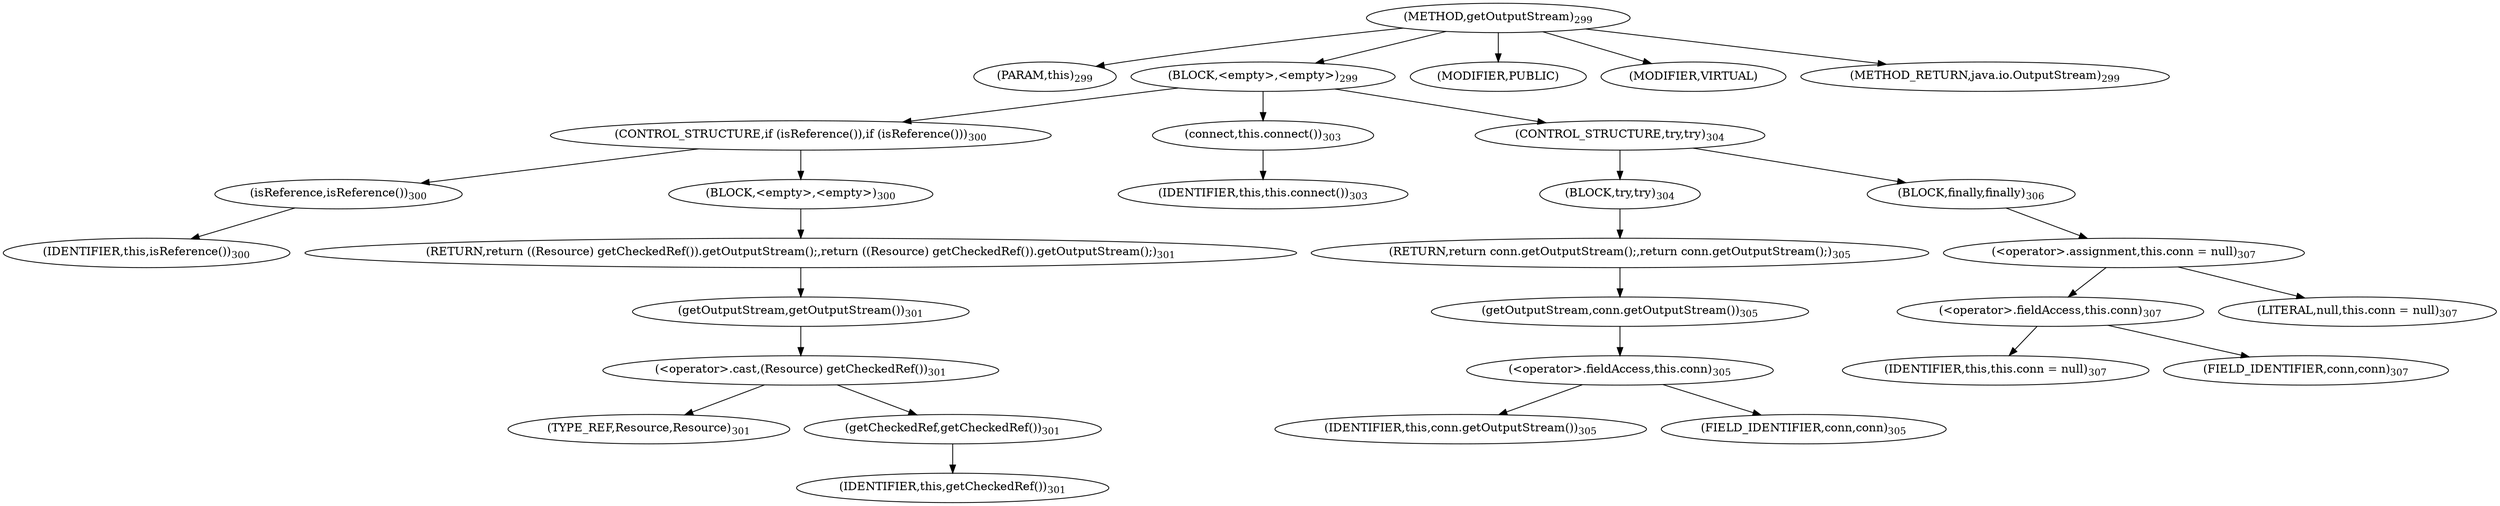 digraph "getOutputStream" {  
"449" [label = <(METHOD,getOutputStream)<SUB>299</SUB>> ]
"65" [label = <(PARAM,this)<SUB>299</SUB>> ]
"450" [label = <(BLOCK,&lt;empty&gt;,&lt;empty&gt;)<SUB>299</SUB>> ]
"451" [label = <(CONTROL_STRUCTURE,if (isReference()),if (isReference()))<SUB>300</SUB>> ]
"452" [label = <(isReference,isReference())<SUB>300</SUB>> ]
"64" [label = <(IDENTIFIER,this,isReference())<SUB>300</SUB>> ]
"453" [label = <(BLOCK,&lt;empty&gt;,&lt;empty&gt;)<SUB>300</SUB>> ]
"454" [label = <(RETURN,return ((Resource) getCheckedRef()).getOutputStream();,return ((Resource) getCheckedRef()).getOutputStream();)<SUB>301</SUB>> ]
"455" [label = <(getOutputStream,getOutputStream())<SUB>301</SUB>> ]
"456" [label = <(&lt;operator&gt;.cast,(Resource) getCheckedRef())<SUB>301</SUB>> ]
"457" [label = <(TYPE_REF,Resource,Resource)<SUB>301</SUB>> ]
"458" [label = <(getCheckedRef,getCheckedRef())<SUB>301</SUB>> ]
"66" [label = <(IDENTIFIER,this,getCheckedRef())<SUB>301</SUB>> ]
"459" [label = <(connect,this.connect())<SUB>303</SUB>> ]
"67" [label = <(IDENTIFIER,this,this.connect())<SUB>303</SUB>> ]
"460" [label = <(CONTROL_STRUCTURE,try,try)<SUB>304</SUB>> ]
"461" [label = <(BLOCK,try,try)<SUB>304</SUB>> ]
"462" [label = <(RETURN,return conn.getOutputStream();,return conn.getOutputStream();)<SUB>305</SUB>> ]
"463" [label = <(getOutputStream,conn.getOutputStream())<SUB>305</SUB>> ]
"464" [label = <(&lt;operator&gt;.fieldAccess,this.conn)<SUB>305</SUB>> ]
"465" [label = <(IDENTIFIER,this,conn.getOutputStream())<SUB>305</SUB>> ]
"466" [label = <(FIELD_IDENTIFIER,conn,conn)<SUB>305</SUB>> ]
"467" [label = <(BLOCK,finally,finally)<SUB>306</SUB>> ]
"468" [label = <(&lt;operator&gt;.assignment,this.conn = null)<SUB>307</SUB>> ]
"469" [label = <(&lt;operator&gt;.fieldAccess,this.conn)<SUB>307</SUB>> ]
"470" [label = <(IDENTIFIER,this,this.conn = null)<SUB>307</SUB>> ]
"471" [label = <(FIELD_IDENTIFIER,conn,conn)<SUB>307</SUB>> ]
"472" [label = <(LITERAL,null,this.conn = null)<SUB>307</SUB>> ]
"473" [label = <(MODIFIER,PUBLIC)> ]
"474" [label = <(MODIFIER,VIRTUAL)> ]
"475" [label = <(METHOD_RETURN,java.io.OutputStream)<SUB>299</SUB>> ]
  "449" -> "65" 
  "449" -> "450" 
  "449" -> "473" 
  "449" -> "474" 
  "449" -> "475" 
  "450" -> "451" 
  "450" -> "459" 
  "450" -> "460" 
  "451" -> "452" 
  "451" -> "453" 
  "452" -> "64" 
  "453" -> "454" 
  "454" -> "455" 
  "455" -> "456" 
  "456" -> "457" 
  "456" -> "458" 
  "458" -> "66" 
  "459" -> "67" 
  "460" -> "461" 
  "460" -> "467" 
  "461" -> "462" 
  "462" -> "463" 
  "463" -> "464" 
  "464" -> "465" 
  "464" -> "466" 
  "467" -> "468" 
  "468" -> "469" 
  "468" -> "472" 
  "469" -> "470" 
  "469" -> "471" 
}

